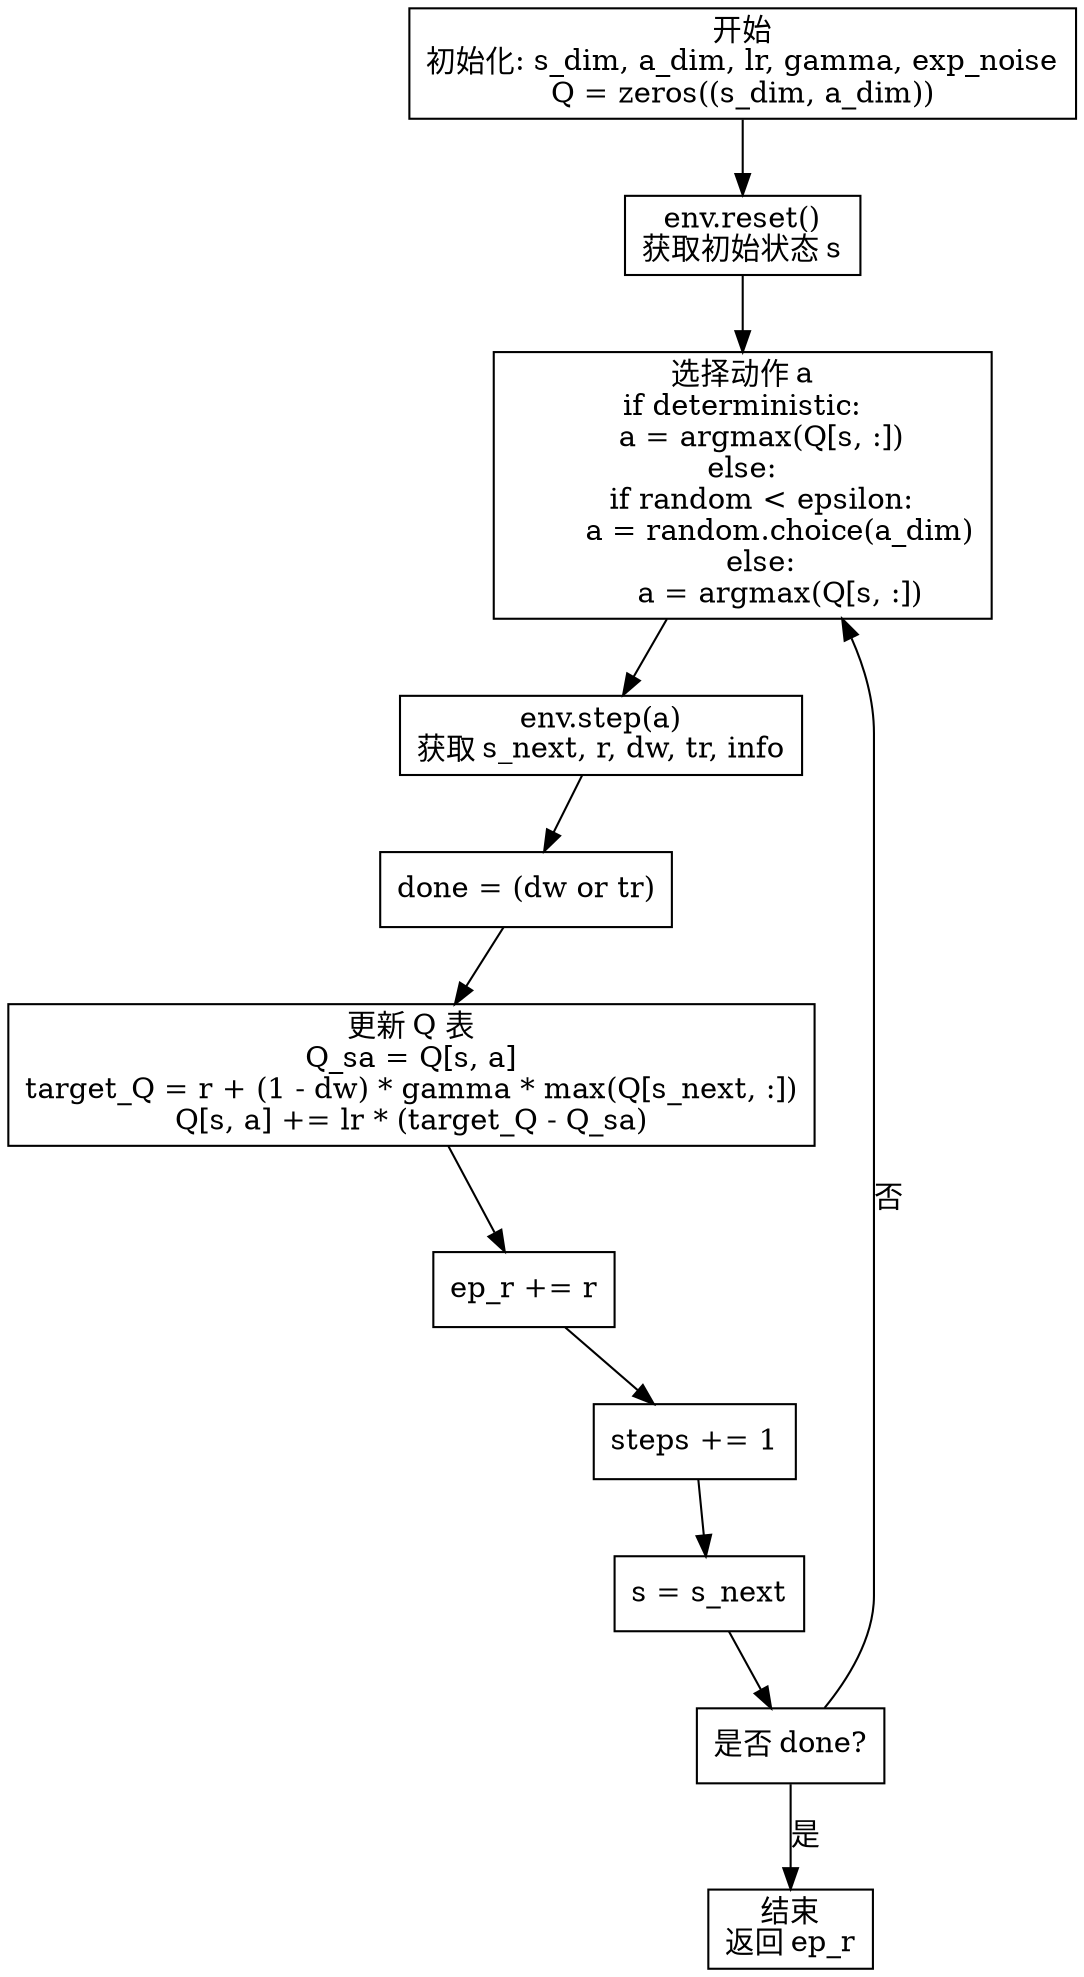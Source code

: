 digraph QLearningFlowchart {
    rankdir=TB;
    node [shape=rectangle];

    // 初始状态
    Start [label="开始\n初始化: s_dim, a_dim, lr, gamma, exp_noise\nQ = zeros((s_dim, a_dim))"];

    // 环境重置
    ResetEnv [label="env.reset()\n获取初始状态 s"];

    // 选择动作
    SelectAction [label="选择动作 a\nif deterministic:\n    a = argmax(Q[s, :])\nelse:\n    if random < epsilon:\n        a = random.choice(a_dim)\n    else:\n        a = argmax(Q[s, :])"];

    // 执行动作
    StepEnv [label="env.step(a)\n获取 s_next, r, dw, tr, info"];

    // 检查是否完成
    CheckDone [label="done = (dw or tr)"];

    // 更新 Q 表
    UpdateQ [label="更新 Q 表\nQ_sa = Q[s, a]\ntarget_Q = r + (1 - dw) * gamma * max(Q[s_next, :])\nQ[s, a] += lr * (target_Q - Q_sa)"];

    // 奖励累加
    RewardSum [label="ep_r += r"];

    // 步数累加
    StepCount [label="steps += 1"];

    // 状态更新
    StateUpdate [label="s = s_next"];

    // 结束条件
    EndCondition [label="是否 done?"];
    End [label="结束\n返回 ep_r"];

    // 连接各节点
    Start -> ResetEnv;
    ResetEnv -> SelectAction;
    SelectAction -> StepEnv;
    StepEnv -> CheckDone;
    CheckDone -> UpdateQ;
    UpdateQ -> RewardSum;
    RewardSum -> StepCount;
    StepCount -> StateUpdate;
    StateUpdate -> EndCondition;
    EndCondition -> SelectAction [label="否"];
    EndCondition -> End [label="是"];
}    